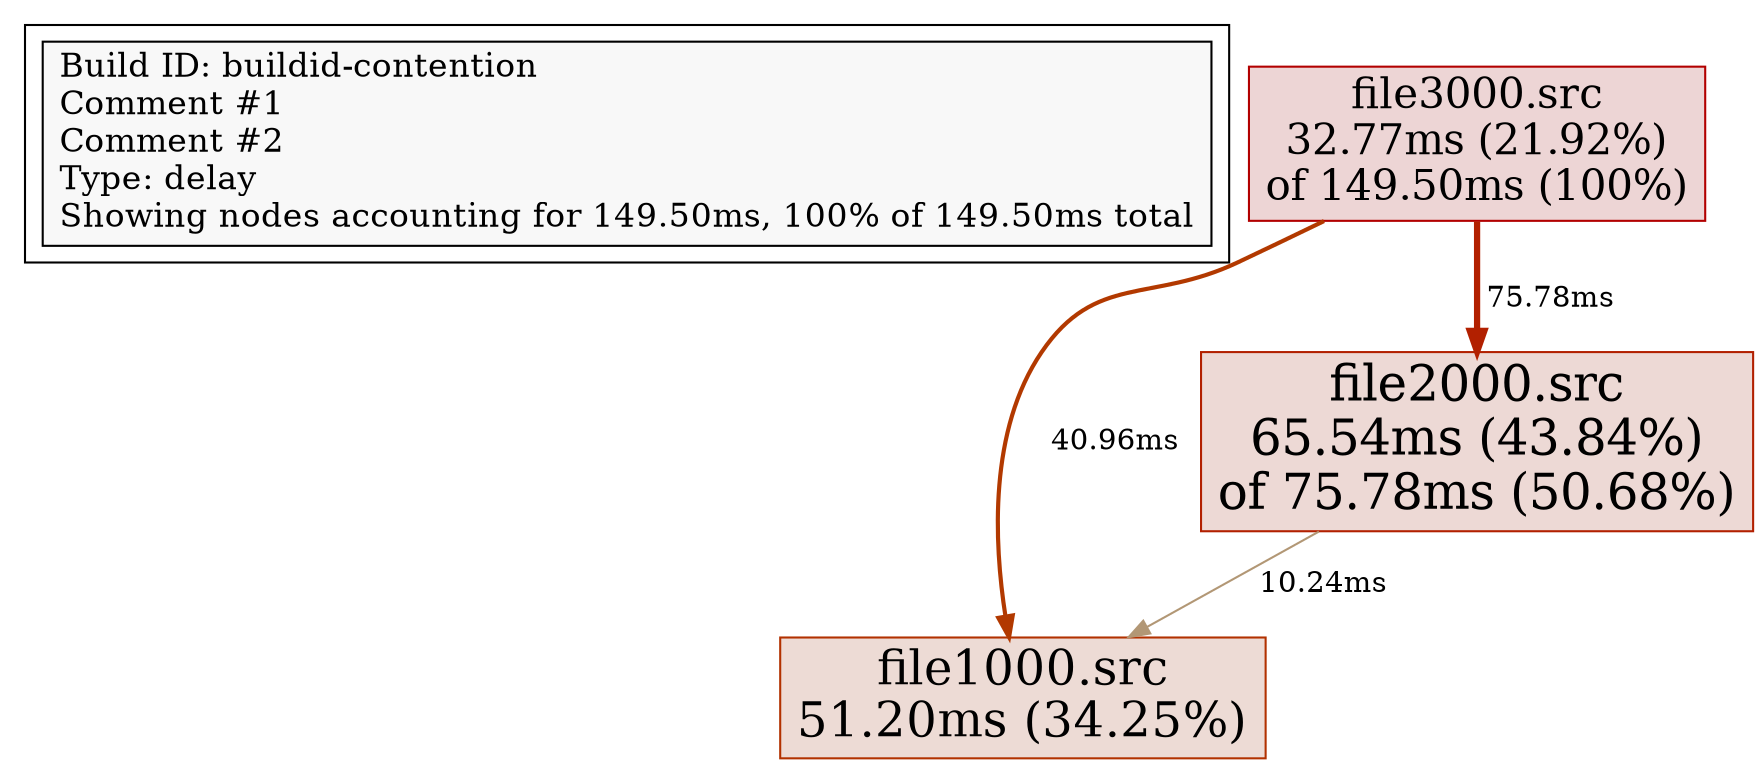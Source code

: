digraph "." {
node [style=filled fillcolor="#f8f8f8"]
subgraph cluster_L { "Build ID: buildid-contention" [shape=box fontsize=16 label="Build ID: buildid-contention\lComment #1\lComment #2\lType: delay\lShowing nodes accounting for 149.50ms, 100% of 149.50ms total\l"] }
N1 [label="file3000.src\n32.77ms (21.92%)\nof 149.50ms (100%)" fontsize=20 shape=box tooltip="testdata/file3000.src (149.50ms)" color="#b20000" fillcolor="#edd5d5"]
N2 [label="file1000.src\n51.20ms (34.25%)" fontsize=23 shape=box tooltip="testdata/file1000.src (51.20ms)" color="#b23100" fillcolor="#eddbd5"]
N3 [label="file2000.src\n65.54ms (43.84%)\nof 75.78ms (50.68%)" fontsize=24 shape=box tooltip="testdata/file2000.src (75.78ms)" color="#b22000" fillcolor="#edd9d5"]
N1 -> N3 [label=" 75.78ms" weight=51 penwidth=3 color="#b22000" tooltip="testdata/file3000.src -> testdata/file2000.src (75.78ms)" labeltooltip="testdata/file3000.src -> testdata/file2000.src (75.78ms)"]
N1 -> N2 [label=" 40.96ms" weight=28 penwidth=2 color="#b23900" tooltip="testdata/file3000.src -> testdata/file1000.src (40.96ms)" labeltooltip="testdata/file3000.src -> testdata/file1000.src (40.96ms)"]
N3 -> N2 [label=" 10.24ms" weight=7 color="#b29775" tooltip="testdata/file2000.src -> testdata/file1000.src (10.24ms)" labeltooltip="testdata/file2000.src -> testdata/file1000.src (10.24ms)"]
}
